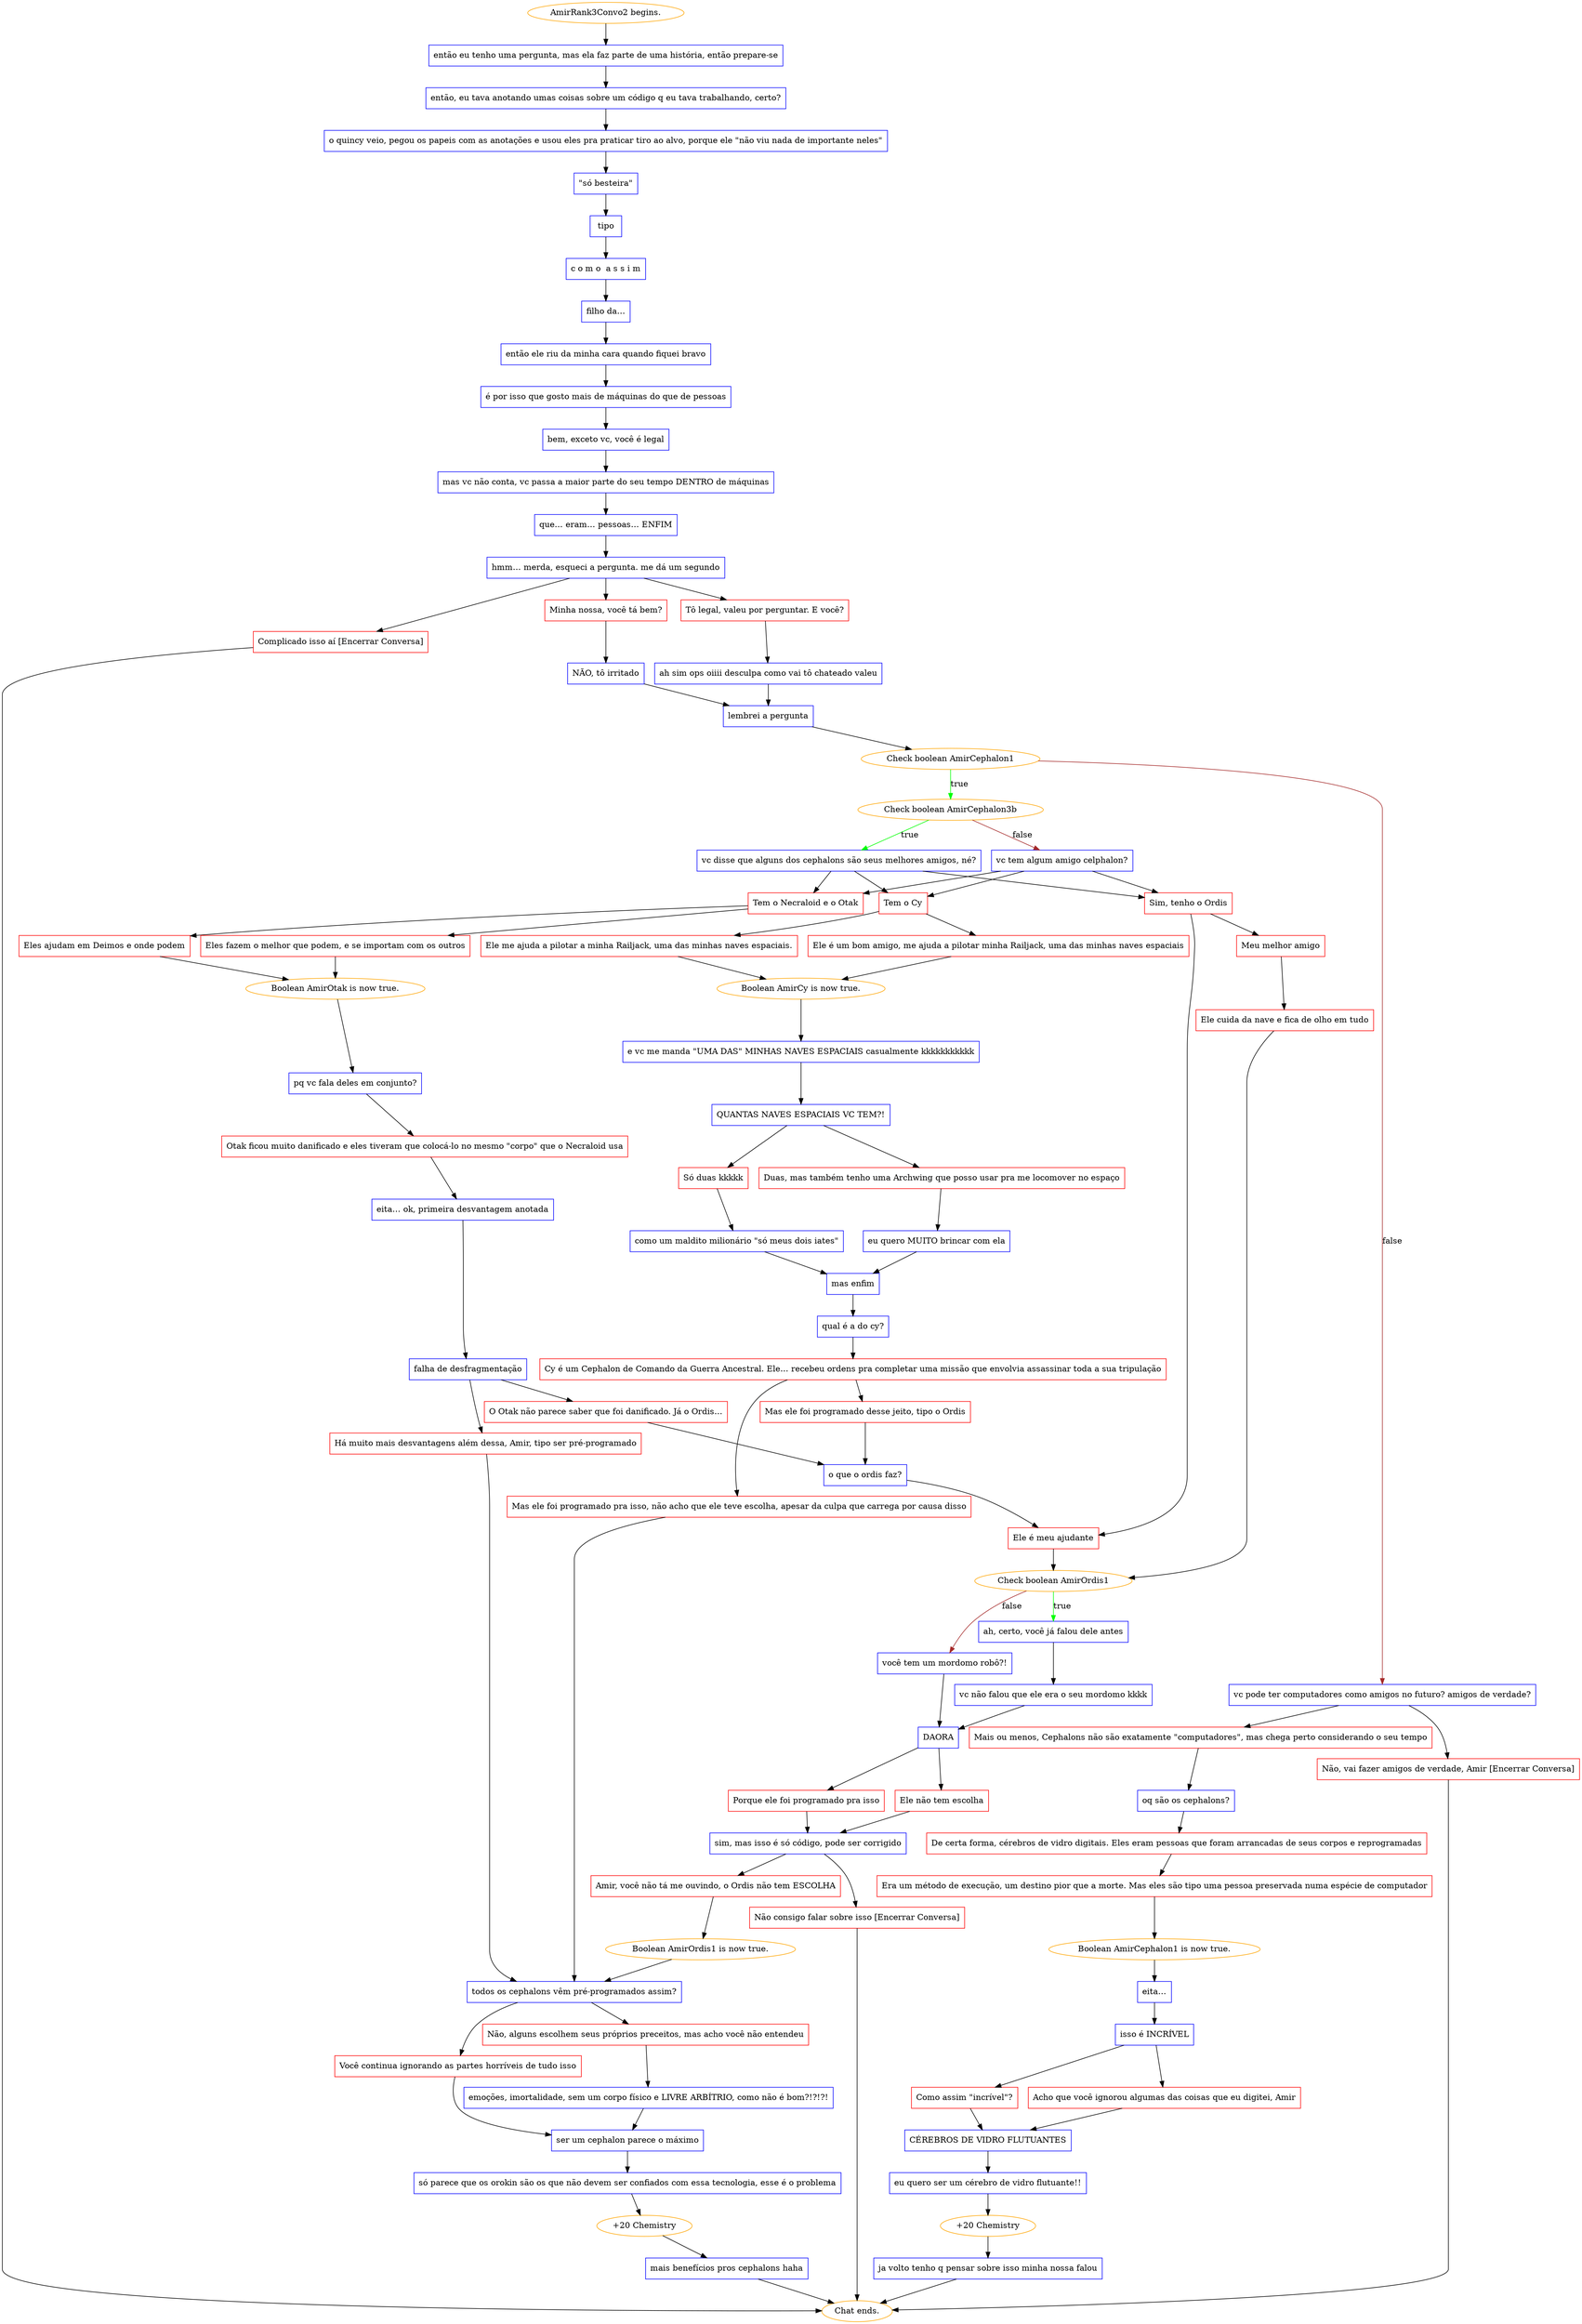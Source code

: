 digraph {
	"AmirRank3Convo2 begins." [color=orange];
		"AmirRank3Convo2 begins." -> j3071859056;
	j3071859056 [label="então eu tenho uma pergunta, mas ela faz parte de uma história, então prepare-se",shape=box,color=blue];
		j3071859056 -> j1647436665;
	j1647436665 [label="então, eu tava anotando umas coisas sobre um código q eu tava trabalhando, certo?",shape=box,color=blue];
		j1647436665 -> j542693052;
	j542693052 [label="o quincy veio, pegou os papeis com as anotações e usou eles pra praticar tiro ao alvo, porque ele \"não viu nada de importante neles\"",shape=box,color=blue];
		j542693052 -> j2558363294;
	j2558363294 [label="\"só besteira\"",shape=box,color=blue];
		j2558363294 -> j2676163788;
	j2676163788 [label="tipo",shape=box,color=blue];
		j2676163788 -> j3564586723;
	j3564586723 [label="c o m o  a s s i m",shape=box,color=blue];
		j3564586723 -> j273010596;
	j273010596 [label="filho da…",shape=box,color=blue];
		j273010596 -> j2390593520;
	j2390593520 [label="então ele riu da minha cara quando fiquei bravo",shape=box,color=blue];
		j2390593520 -> j1342065936;
	j1342065936 [label="é por isso que gosto mais de máquinas do que de pessoas",shape=box,color=blue];
		j1342065936 -> j2258210246;
	j2258210246 [label="bem, exceto vc, você é legal",shape=box,color=blue];
		j2258210246 -> j3227717522;
	j3227717522 [label="mas vc não conta, vc passa a maior parte do seu tempo DENTRO de máquinas",shape=box,color=blue];
		j3227717522 -> j1316437127;
	j1316437127 [label="que… eram… pessoas… ENFIM",shape=box,color=blue];
		j1316437127 -> j1999371086;
	j1999371086 [label="hmm… merda, esqueci a pergunta. me dá um segundo",shape=box,color=blue];
		j1999371086 -> j3073738884;
		j1999371086 -> j85271209;
		j1999371086 -> j2129157961;
	j3073738884 [label="Tô legal, valeu por perguntar. E você?",shape=box,color=red];
		j3073738884 -> j194241778;
	j85271209 [label="Minha nossa, você tá bem?",shape=box,color=red];
		j85271209 -> j3253090759;
	j2129157961 [label="Complicado isso aí [Encerrar Conversa]",shape=box,color=red];
		j2129157961 -> "Chat ends.";
	j194241778 [label="ah sim ops oiiii desculpa como vai tô chateado valeu",shape=box,color=blue];
		j194241778 -> j3057117016;
	j3253090759 [label="NÃO, tô irritado",shape=box,color=blue];
		j3253090759 -> j3057117016;
	"Chat ends." [color=orange];
	j3057117016 [label="lembrei a pergunta",shape=box,color=blue];
		j3057117016 -> j983067739;
	j983067739 [label="Check boolean AmirCephalon1",color=orange];
		j983067739 -> j2632229335 [label=true,color=green];
		j983067739 -> j1666662803 [label=false,color=brown];
	j2632229335 [label="Check boolean AmirCephalon3b",color=orange];
		j2632229335 -> j3858831755 [label=true,color=green];
		j2632229335 -> j1599886970 [label=false,color=brown];
	j1666662803 [label="vc pode ter computadores como amigos no futuro? amigos de verdade?",shape=box,color=blue];
		j1666662803 -> j823352704;
		j1666662803 -> j862764930;
	j3858831755 [label="vc disse que alguns dos cephalons são seus melhores amigos, né?",shape=box,color=blue];
		j3858831755 -> j169139123;
		j3858831755 -> j678661042;
		j3858831755 -> j1923270535;
	j1599886970 [label="vc tem algum amigo celphalon?",shape=box,color=blue];
		j1599886970 -> j169139123;
		j1599886970 -> j678661042;
		j1599886970 -> j1923270535;
	j823352704 [label="Não, vai fazer amigos de verdade, Amir [Encerrar Conversa]",shape=box,color=red];
		j823352704 -> "Chat ends.";
	j862764930 [label="Mais ou menos, Cephalons não são exatamente \"computadores\", mas chega perto considerando o seu tempo",shape=box,color=red];
		j862764930 -> j416384138;
	j169139123 [label="Sim, tenho o Ordis",shape=box,color=red];
		j169139123 -> j2365011429;
		j169139123 -> j233840568;
	j678661042 [label="Tem o Necraloid e o Otak",shape=box,color=red];
		j678661042 -> j2433029926;
		j678661042 -> j4074009400;
	j1923270535 [label="Tem o Cy",shape=box,color=red];
		j1923270535 -> j3654575300;
		j1923270535 -> j3787432780;
	j416384138 [label="oq são os cephalons?",shape=box,color=blue];
		j416384138 -> j2362536569;
	j2365011429 [label="Ele é meu ajudante",shape=box,color=red];
		j2365011429 -> j1835984608;
	j233840568 [label="Meu melhor amigo",shape=box,color=red];
		j233840568 -> j476253372;
	j2433029926 [label="Eles ajudam em Deimos e onde podem",shape=box,color=red];
		j2433029926 -> j2712428087;
	j4074009400 [label="Eles fazem o melhor que podem, e se importam com os outros",shape=box,color=red];
		j4074009400 -> j2712428087;
	j3654575300 [label="Ele me ajuda a pilotar a minha Railjack, uma das minhas naves espaciais.",shape=box,color=red];
		j3654575300 -> j1334251318;
	j3787432780 [label="Ele é um bom amigo, me ajuda a pilotar minha Railjack, uma das minhas naves espaciais",shape=box,color=red];
		j3787432780 -> j1334251318;
	j2362536569 [label="De certa forma, cérebros de vidro digitais. Eles eram pessoas que foram arrancadas de seus corpos e reprogramadas",shape=box,color=red];
		j2362536569 -> j1086920779;
	j1835984608 [label="Check boolean AmirOrdis1",color=orange];
		j1835984608 -> j1709478367 [label=true,color=green];
		j1835984608 -> j3466407780 [label=false,color=brown];
	j476253372 [label="Ele cuida da nave e fica de olho em tudo",shape=box,color=red];
		j476253372 -> j1835984608;
	j2712428087 [label="Boolean AmirOtak is now true.",color=orange];
		j2712428087 -> j3182633095;
	j1334251318 [label="Boolean AmirCy is now true.",color=orange];
		j1334251318 -> j2774863616;
	j1086920779 [label="Era um método de execução, um destino pior que a morte. Mas eles são tipo uma pessoa preservada numa espécie de computador",shape=box,color=red];
		j1086920779 -> j2800815332;
	j1709478367 [label="ah, certo, você já falou dele antes",shape=box,color=blue];
		j1709478367 -> j3246109149;
	j3466407780 [label="você tem um mordomo robô?!",shape=box,color=blue];
		j3466407780 -> j1559525509;
	j3182633095 [label="pq vc fala deles em conjunto?",shape=box,color=blue];
		j3182633095 -> j2804214724;
	j2774863616 [label="e vc me manda \"UMA DAS\" MINHAS NAVES ESPACIAIS casualmente kkkkkkkkkkk",shape=box,color=blue];
		j2774863616 -> j3307621763;
	j2800815332 [label="Boolean AmirCephalon1 is now true.",color=orange];
		j2800815332 -> j2291703862;
	j3246109149 [label="vc não falou que ele era o seu mordomo kkkk",shape=box,color=blue];
		j3246109149 -> j1559525509;
	j1559525509 [label="DAORA",shape=box,color=blue];
		j1559525509 -> j121977627;
		j1559525509 -> j2235297869;
	j2804214724 [label="Otak ficou muito danificado e eles tiveram que colocá-lo no mesmo \"corpo\" que o Necraloid usa",shape=box,color=red];
		j2804214724 -> j3224258266;
	j3307621763 [label="QUANTAS NAVES ESPACIAIS VC TEM?!",shape=box,color=blue];
		j3307621763 -> j1264288106;
		j3307621763 -> j1150070852;
	j2291703862 [label="eita…",shape=box,color=blue];
		j2291703862 -> j652437327;
	j121977627 [label="Ele não tem escolha",shape=box,color=red];
		j121977627 -> j1082591845;
	j2235297869 [label="Porque ele foi programado pra isso",shape=box,color=red];
		j2235297869 -> j1082591845;
	j3224258266 [label="eita… ok, primeira desvantagem anotada",shape=box,color=blue];
		j3224258266 -> j630443471;
	j1264288106 [label="Só duas kkkkk",shape=box,color=red];
		j1264288106 -> j3904753392;
	j1150070852 [label="Duas, mas também tenho uma Archwing que posso usar pra me locomover no espaço",shape=box,color=red];
		j1150070852 -> j2357061799;
	j652437327 [label="isso é INCRÍVEL",shape=box,color=blue];
		j652437327 -> j2483145861;
		j652437327 -> j1205370582;
	j1082591845 [label="sim, mas isso é só código, pode ser corrigido",shape=box,color=blue];
		j1082591845 -> j2800937942;
		j1082591845 -> j2008766026;
	j630443471 [label="falha de desfragmentação",shape=box,color=blue];
		j630443471 -> j3908175517;
		j630443471 -> j495325451;
	j3904753392 [label="como um maldito milionário \"só meus dois iates\"",shape=box,color=blue];
		j3904753392 -> j1365495169;
	j2357061799 [label="eu quero MUITO brincar com ela",shape=box,color=blue];
		j2357061799 -> j1365495169;
	j2483145861 [label="Acho que você ignorou algumas das coisas que eu digitei, Amir",shape=box,color=red];
		j2483145861 -> j2311554236;
	j1205370582 [label="Como assim \"incrível\"?",shape=box,color=red];
		j1205370582 -> j2311554236;
	j2800937942 [label="Não consigo falar sobre isso [Encerrar Conversa]",shape=box,color=red];
		j2800937942 -> "Chat ends.";
	j2008766026 [label="Amir, você não tá me ouvindo, o Ordis não tem ESCOLHA",shape=box,color=red];
		j2008766026 -> j3879793609;
	j3908175517 [label="O Otak não parece saber que foi danificado. Já o Ordis…",shape=box,color=red];
		j3908175517 -> j3017560985;
	j495325451 [label="Há muito mais desvantagens além dessa, Amir, tipo ser pré-programado",shape=box,color=red];
		j495325451 -> j2933913231;
	j1365495169 [label="mas enfim",shape=box,color=blue];
		j1365495169 -> j797556088;
	j2311554236 [label="CÉREBROS DE VIDRO FLUTUANTES",shape=box,color=blue];
		j2311554236 -> j4008931463;
	j3879793609 [label="Boolean AmirOrdis1 is now true.",color=orange];
		j3879793609 -> j2933913231;
	j3017560985 [label="o que o ordis faz?",shape=box,color=blue];
		j3017560985 -> j2365011429;
	j2933913231 [label="todos os cephalons vêm pré-programados assim?",shape=box,color=blue];
		j2933913231 -> j155574745;
		j2933913231 -> j2171608688;
	j797556088 [label="qual é a do cy?",shape=box,color=blue];
		j797556088 -> j1081833099;
	j4008931463 [label="eu quero ser um cérebro de vidro flutuante!!",shape=box,color=blue];
		j4008931463 -> j2871932750;
	j155574745 [label="Não, alguns escolhem seus próprios preceitos, mas acho você não entendeu",shape=box,color=red];
		j155574745 -> j2080717604;
	j2171608688 [label="Você continua ignorando as partes horríveis de tudo isso",shape=box,color=red];
		j2171608688 -> j599998189;
	j1081833099 [label="Cy é um Cephalon de Comando da Guerra Ancestral. Ele… recebeu ordens pra completar uma missão que envolvia assassinar toda a sua tripulação",shape=box,color=red];
		j1081833099 -> j1508887679;
		j1081833099 -> j619299384;
	j2871932750 [label="+20 Chemistry",color=orange];
		j2871932750 -> j1020423815;
	j2080717604 [label="emoções, imortalidade, sem um corpo físico e LIVRE ARBÍTRIO, como não é bom?!?!?!",shape=box,color=blue];
		j2080717604 -> j599998189;
	j599998189 [label="ser um cephalon parece o máximo",shape=box,color=blue];
		j599998189 -> j2457238870;
	j1508887679 [label="Mas ele foi programado desse jeito, tipo o Ordis",shape=box,color=red];
		j1508887679 -> j3017560985;
	j619299384 [label="Mas ele foi programado pra isso, não acho que ele teve escolha, apesar da culpa que carrega por causa disso",shape=box,color=red];
		j619299384 -> j2933913231;
	j1020423815 [label="ja volto tenho q pensar sobre isso minha nossa falou",shape=box,color=blue];
		j1020423815 -> "Chat ends.";
	j2457238870 [label="só parece que os orokin são os que não devem ser confiados com essa tecnologia, esse é o problema",shape=box,color=blue];
		j2457238870 -> j573333458;
	j573333458 [label="+20 Chemistry",color=orange];
		j573333458 -> j2887477698;
	j2887477698 [label="mais benefícios pros cephalons haha",shape=box,color=blue];
		j2887477698 -> "Chat ends.";
}